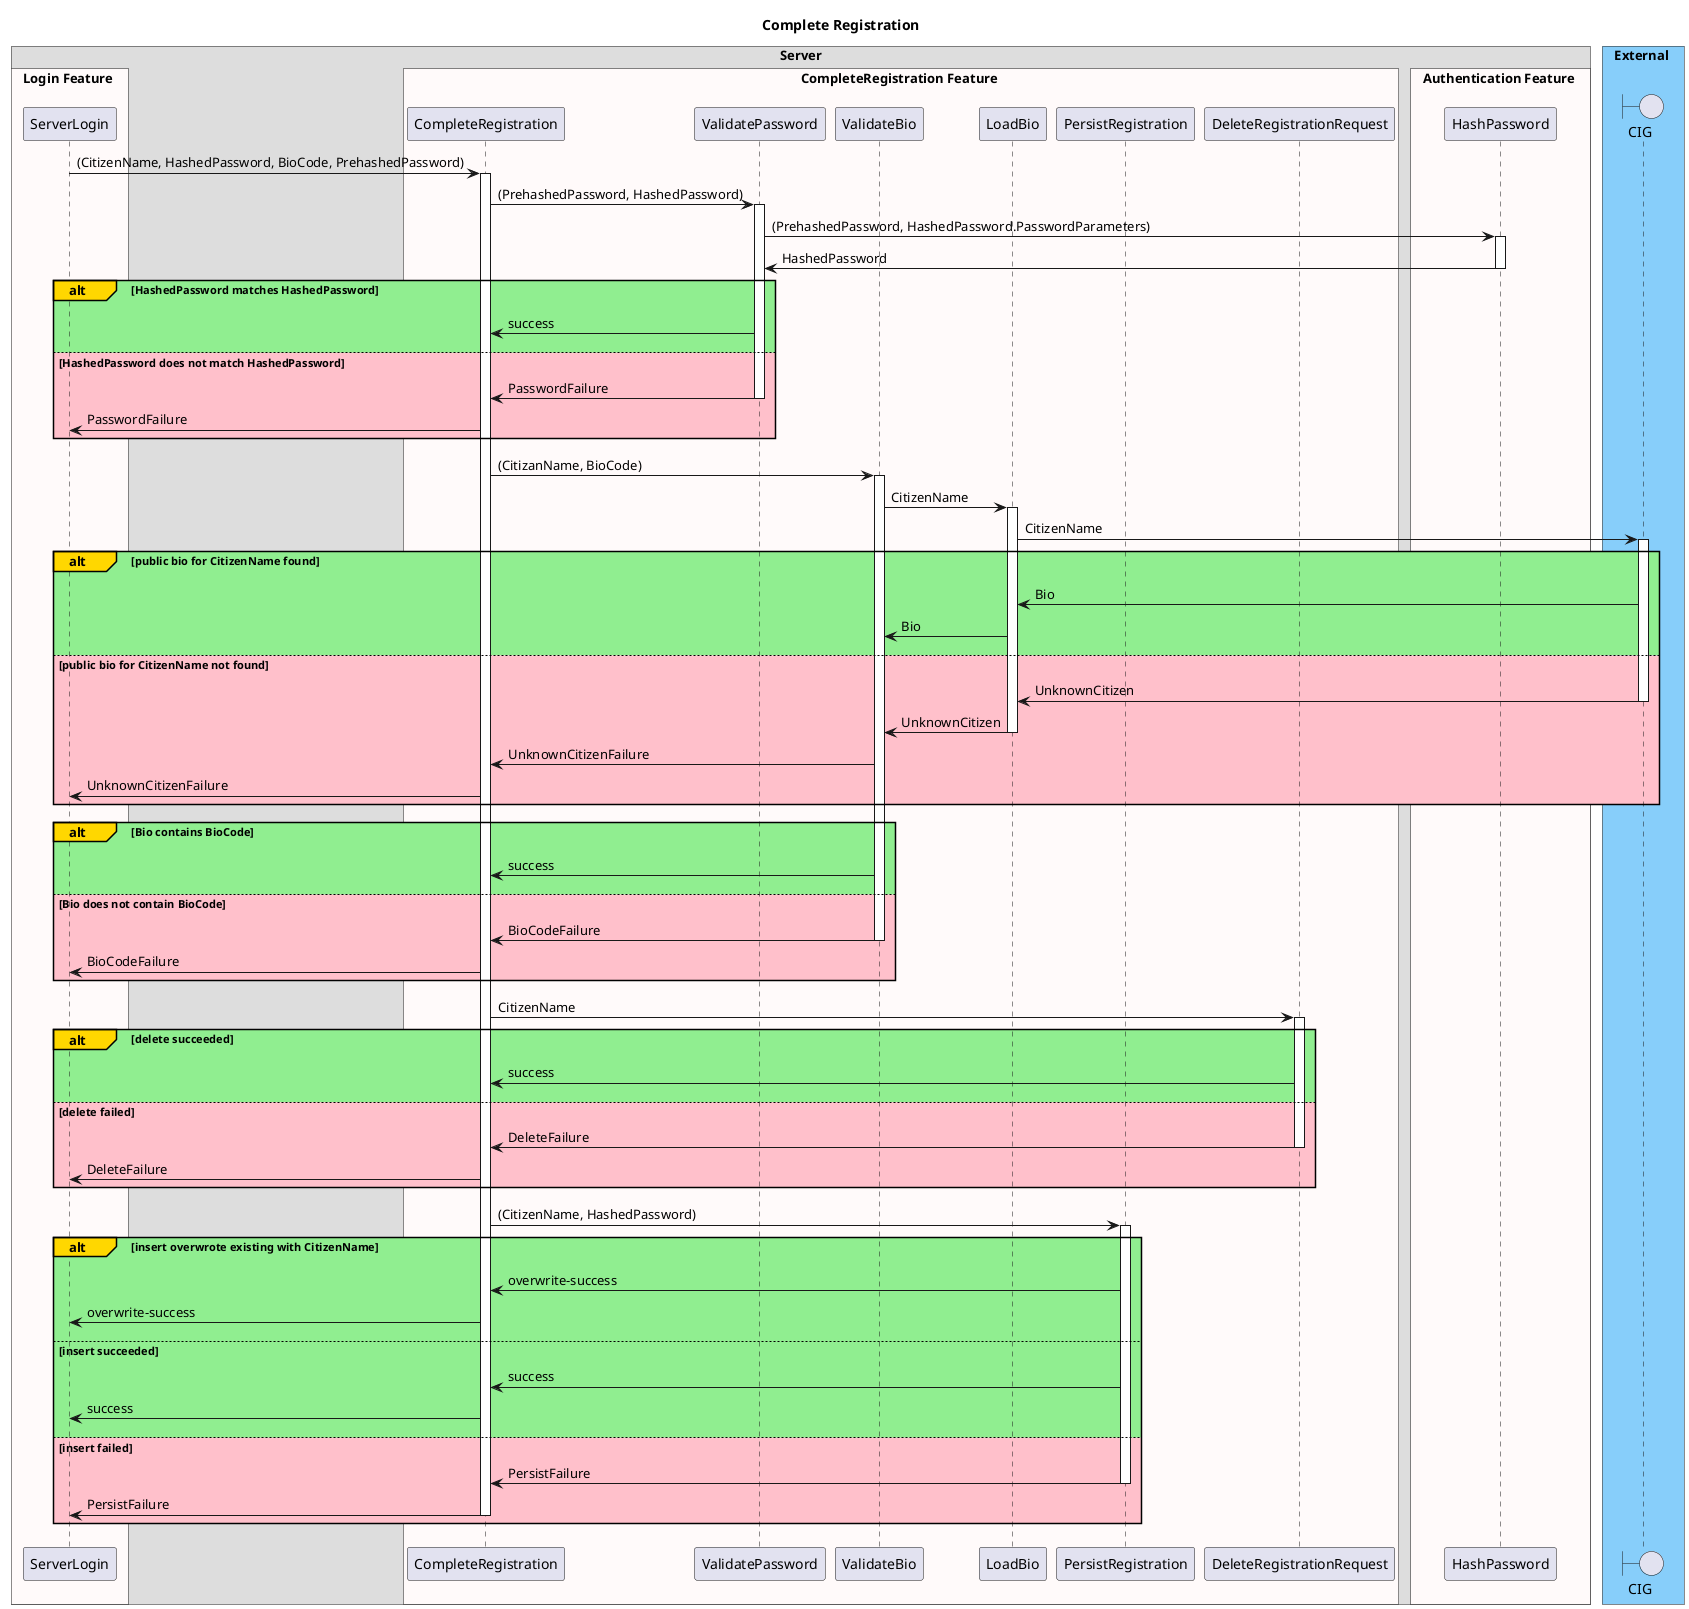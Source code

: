 @startuml

!pragma teoz true

title Complete Registration

box Server
box Login Feature #Snow
participant ServerLogin
end box

box CompleteRegistration Feature #Snow
participant CompleteRegistration
participant ValidatePassword
participant ValidateBio
participant LoadBio
participant PersistRegistration
participant DeleteRegistrationRequest
end box

box Authentication Feature #Snow
participant HashPassword
end box
end box

box External #LightSkyBlue
boundary CIG
end box

ServerLogin -> CompleteRegistration: (CitizenName, HashedPassword, BioCode, PrehashedPassword)
activate CompleteRegistration
CompleteRegistration -> ValidatePassword: (PrehashedPassword, HashedPassword)
activate ValidatePassword
ValidatePassword -> HashPassword: (PrehashedPassword, HashedPassword.PasswordParameters)
activate HashPassword
HashPassword -> ValidatePassword: HashedPassword
deactivate HashPassword
alt#Gold #LightGreen HashedPassword matches HashedPassword
    ValidatePassword -> CompleteRegistration: success
else #Pink HashedPassword does not match HashedPassword
    ValidatePassword -> CompleteRegistration: PasswordFailure
    deactivate ValidatePassword
    CompleteRegistration -> ServerLogin: PasswordFailure
end

CompleteRegistration -> ValidateBio: (CitizanName, BioCode)
activate ValidateBio
ValidateBio -> LoadBio: CitizenName
activate LoadBio
LoadBio -> CIG: CitizenName
activate CIG
alt#Gold #LightGreen public bio for CitizenName found
    CIG -> LoadBio: Bio
    LoadBio -> ValidateBio: Bio
else #Pink public bio for CitizenName not found
    CIG -> LoadBio: UnknownCitizen
    deactivate CIG
    LoadBio -> ValidateBio: UnknownCitizen
    deactivate LoadBio
    ValidateBio -> CompleteRegistration: UnknownCitizenFailure
    CompleteRegistration -> ServerLogin: UnknownCitizenFailure
end

alt#Gold #LightGreen Bio contains BioCode
    ValidateBio -> CompleteRegistration: success
else #Pink Bio does not contain BioCode
    ValidateBio -> CompleteRegistration: BioCodeFailure
    deactivate ValidateBio
    CompleteRegistration -> ServerLogin: BioCodeFailure
end

CompleteRegistration -> DeleteRegistrationRequest: CitizenName
activate DeleteRegistrationRequest
alt#Gold #LightGreen delete succeeded
    DeleteRegistrationRequest -> CompleteRegistration: success
else #Pink delete failed
    DeleteRegistrationRequest -> CompleteRegistration: DeleteFailure
    deactivate DeleteRegistrationRequest
    CompleteRegistration -> ServerLogin: DeleteFailure
end

CompleteRegistration -> PersistRegistration: (CitizenName, HashedPassword)
activate PersistRegistration
alt#Gold #LightGreen insert overwrote existing with CitizenName
    PersistRegistration -> CompleteRegistration: overwrite-success
    CompleteRegistration -> ServerLogin: overwrite-success
else #LightGreen insert succeeded
    PersistRegistration -> CompleteRegistration: success
    CompleteRegistration -> ServerLogin: success
else #Pink insert failed
    PersistRegistration -> CompleteRegistration: PersistFailure
    deactivate PersistRegistration
    CompleteRegistration -> ServerLogin: PersistFailure
    deactivate CompleteRegistration
end

@enduml